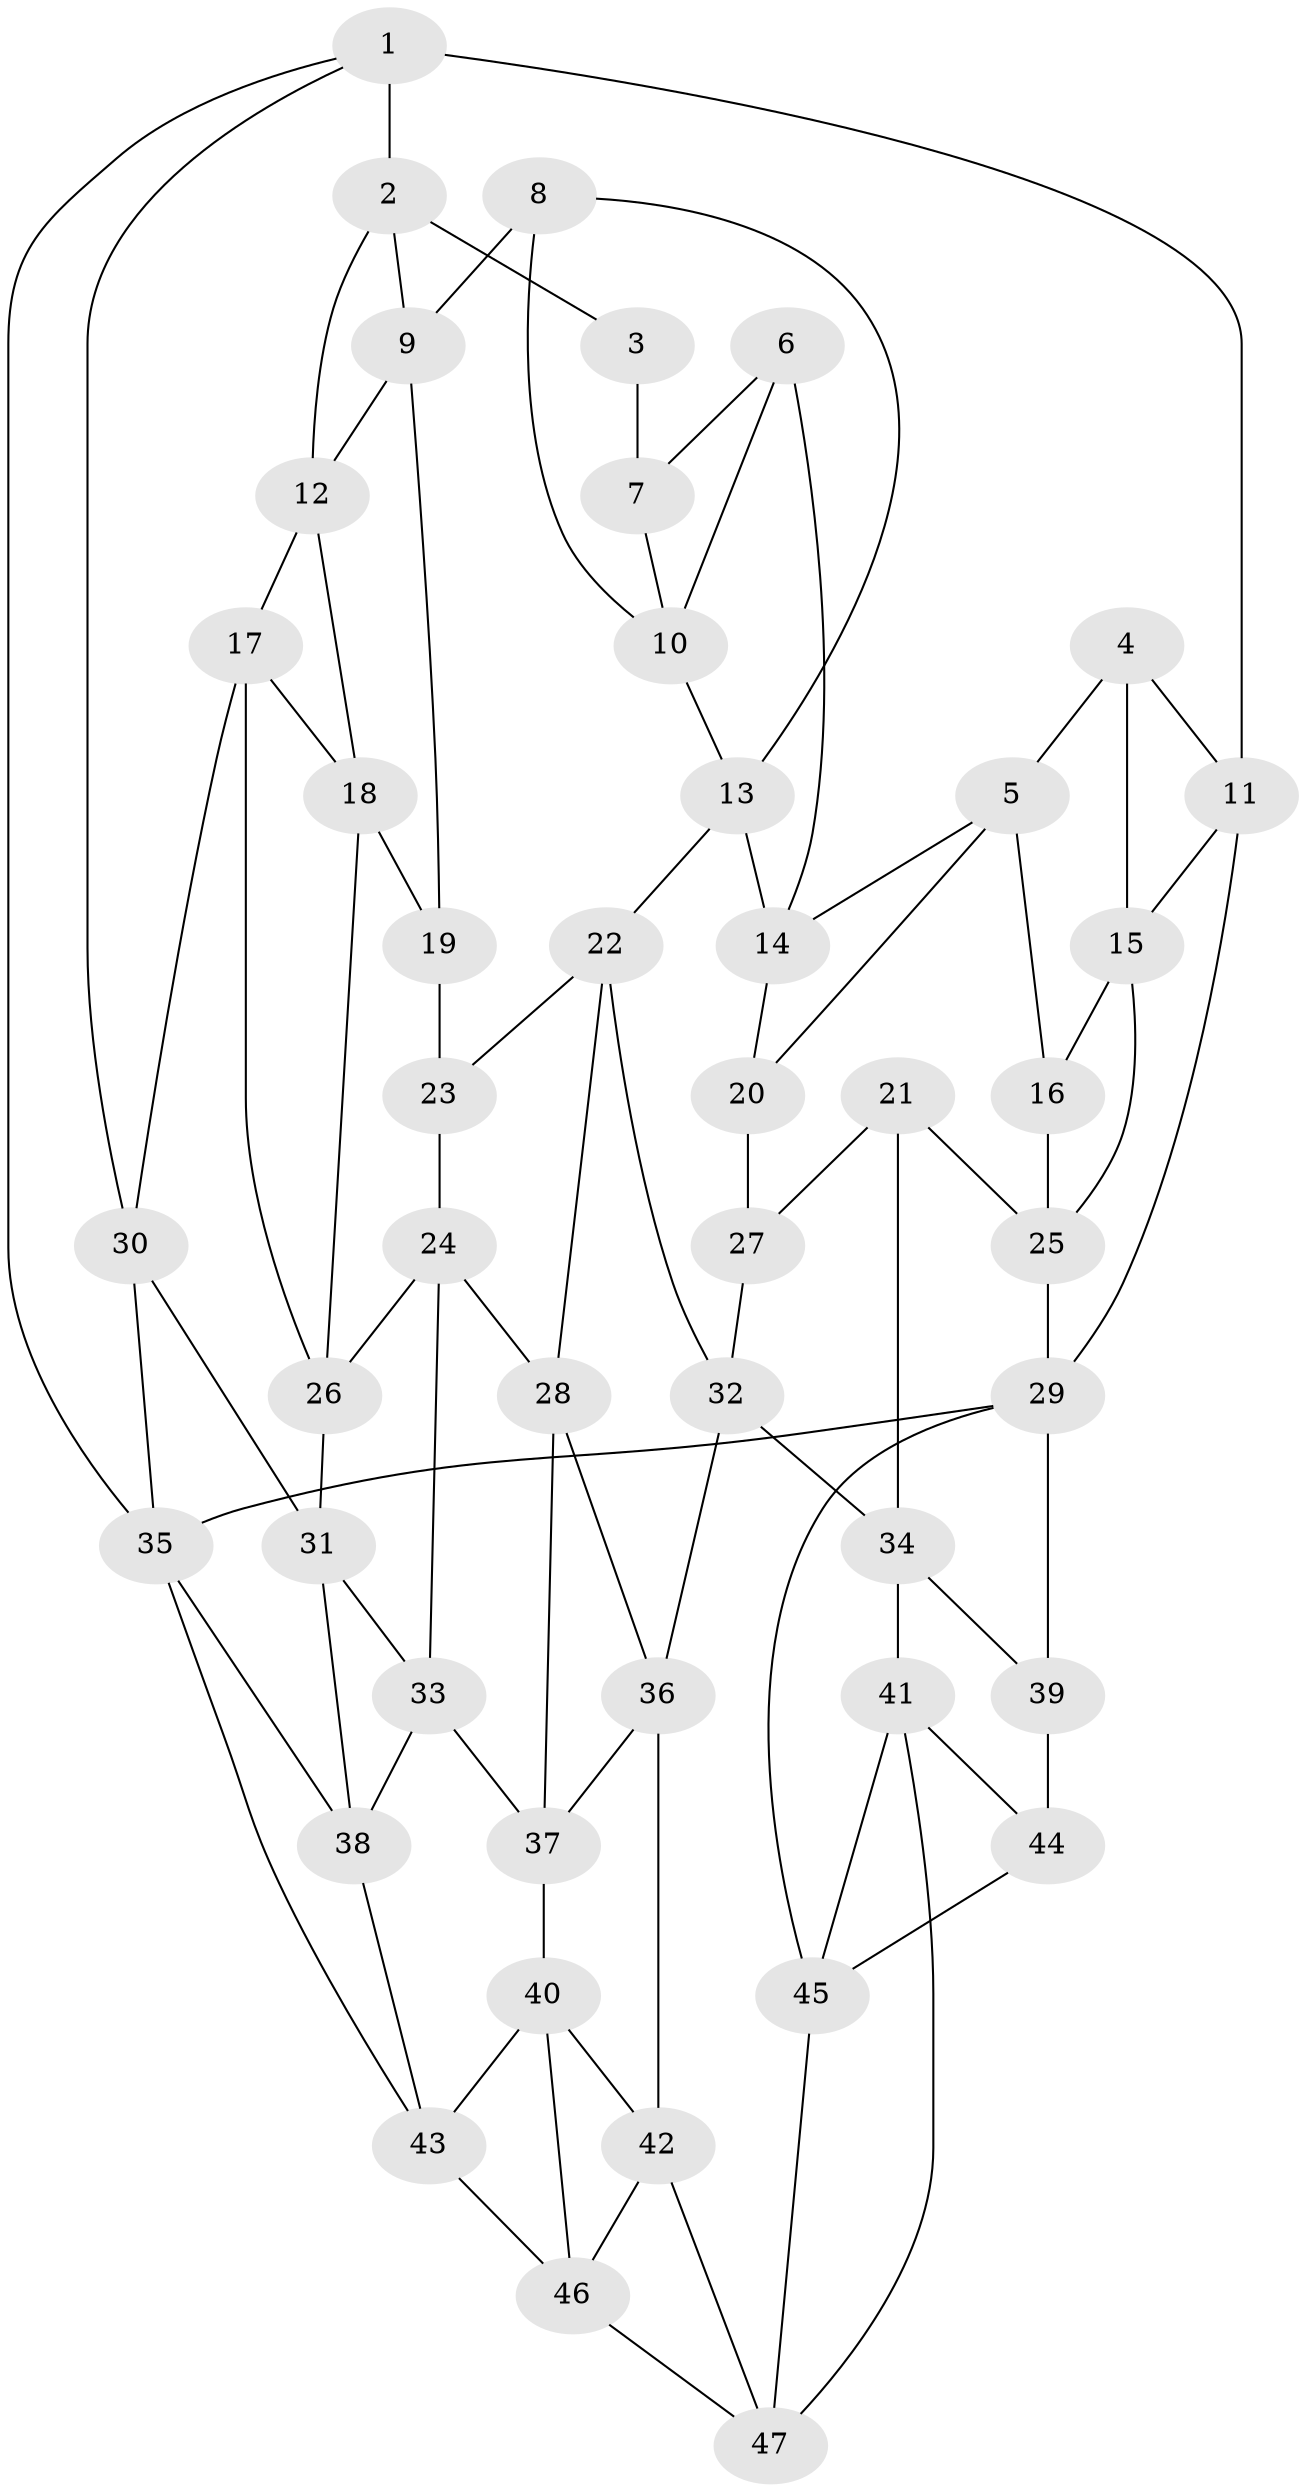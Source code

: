 // original degree distribution, {3: 0.02247191011235955, 5: 0.5842696629213483, 4: 0.21348314606741572, 6: 0.1797752808988764}
// Generated by graph-tools (version 1.1) at 2025/27/03/09/25 03:27:15]
// undirected, 47 vertices, 88 edges
graph export_dot {
graph [start="1"]
  node [color=gray90,style=filled];
  1;
  2;
  3;
  4;
  5;
  6;
  7;
  8;
  9;
  10;
  11;
  12;
  13;
  14;
  15;
  16;
  17;
  18;
  19;
  20;
  21;
  22;
  23;
  24;
  25;
  26;
  27;
  28;
  29;
  30;
  31;
  32;
  33;
  34;
  35;
  36;
  37;
  38;
  39;
  40;
  41;
  42;
  43;
  44;
  45;
  46;
  47;
  1 -- 2 [weight=1.0];
  1 -- 11 [weight=2.0];
  1 -- 30 [weight=1.0];
  1 -- 35 [weight=1.0];
  2 -- 3 [weight=1.0];
  2 -- 9 [weight=1.0];
  2 -- 12 [weight=1.0];
  3 -- 7 [weight=2.0];
  4 -- 5 [weight=1.0];
  4 -- 11 [weight=1.0];
  4 -- 15 [weight=1.0];
  5 -- 14 [weight=1.0];
  5 -- 16 [weight=1.0];
  5 -- 20 [weight=1.0];
  6 -- 7 [weight=1.0];
  6 -- 10 [weight=1.0];
  6 -- 14 [weight=1.0];
  7 -- 10 [weight=1.0];
  8 -- 9 [weight=1.0];
  8 -- 10 [weight=1.0];
  8 -- 13 [weight=1.0];
  9 -- 12 [weight=1.0];
  9 -- 19 [weight=1.0];
  10 -- 13 [weight=1.0];
  11 -- 15 [weight=1.0];
  11 -- 29 [weight=1.0];
  12 -- 17 [weight=1.0];
  12 -- 18 [weight=1.0];
  13 -- 14 [weight=1.0];
  13 -- 22 [weight=1.0];
  14 -- 20 [weight=1.0];
  15 -- 16 [weight=1.0];
  15 -- 25 [weight=1.0];
  16 -- 25 [weight=1.0];
  17 -- 18 [weight=1.0];
  17 -- 26 [weight=1.0];
  17 -- 30 [weight=1.0];
  18 -- 19 [weight=1.0];
  18 -- 26 [weight=1.0];
  19 -- 23 [weight=2.0];
  20 -- 27 [weight=2.0];
  21 -- 25 [weight=1.0];
  21 -- 27 [weight=1.0];
  21 -- 34 [weight=1.0];
  22 -- 23 [weight=1.0];
  22 -- 28 [weight=1.0];
  22 -- 32 [weight=1.0];
  23 -- 24 [weight=1.0];
  24 -- 26 [weight=1.0];
  24 -- 28 [weight=1.0];
  24 -- 33 [weight=1.0];
  25 -- 29 [weight=1.0];
  26 -- 31 [weight=1.0];
  27 -- 32 [weight=1.0];
  28 -- 36 [weight=1.0];
  28 -- 37 [weight=1.0];
  29 -- 35 [weight=1.0];
  29 -- 39 [weight=1.0];
  29 -- 45 [weight=1.0];
  30 -- 31 [weight=1.0];
  30 -- 35 [weight=1.0];
  31 -- 33 [weight=1.0];
  31 -- 38 [weight=1.0];
  32 -- 34 [weight=1.0];
  32 -- 36 [weight=1.0];
  33 -- 37 [weight=1.0];
  33 -- 38 [weight=1.0];
  34 -- 39 [weight=1.0];
  34 -- 41 [weight=1.0];
  35 -- 38 [weight=1.0];
  35 -- 43 [weight=1.0];
  36 -- 37 [weight=1.0];
  36 -- 42 [weight=1.0];
  37 -- 40 [weight=1.0];
  38 -- 43 [weight=1.0];
  39 -- 44 [weight=2.0];
  40 -- 42 [weight=1.0];
  40 -- 43 [weight=1.0];
  40 -- 46 [weight=1.0];
  41 -- 44 [weight=1.0];
  41 -- 45 [weight=1.0];
  41 -- 47 [weight=1.0];
  42 -- 46 [weight=1.0];
  42 -- 47 [weight=1.0];
  43 -- 46 [weight=1.0];
  44 -- 45 [weight=1.0];
  45 -- 47 [weight=1.0];
  46 -- 47 [weight=1.0];
}
